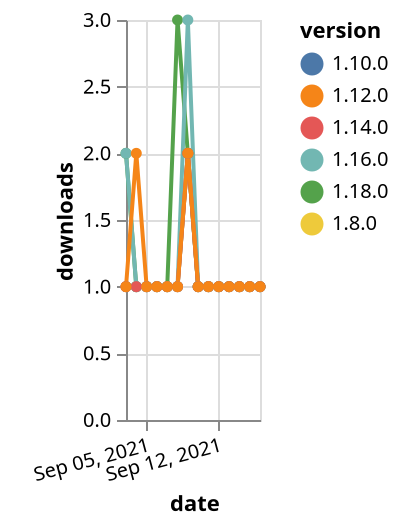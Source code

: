 {"$schema": "https://vega.github.io/schema/vega-lite/v5.json", "description": "A simple bar chart with embedded data.", "data": {"values": [{"date": "2021-09-03", "total": 129, "delta": 2, "version": "1.18.0"}, {"date": "2021-09-04", "total": 130, "delta": 1, "version": "1.18.0"}, {"date": "2021-09-05", "total": 131, "delta": 1, "version": "1.18.0"}, {"date": "2021-09-06", "total": 132, "delta": 1, "version": "1.18.0"}, {"date": "2021-09-07", "total": 133, "delta": 1, "version": "1.18.0"}, {"date": "2021-09-08", "total": 136, "delta": 3, "version": "1.18.0"}, {"date": "2021-09-09", "total": 138, "delta": 2, "version": "1.18.0"}, {"date": "2021-09-10", "total": 139, "delta": 1, "version": "1.18.0"}, {"date": "2021-09-11", "total": 140, "delta": 1, "version": "1.18.0"}, {"date": "2021-09-12", "total": 141, "delta": 1, "version": "1.18.0"}, {"date": "2021-09-13", "total": 142, "delta": 1, "version": "1.18.0"}, {"date": "2021-09-14", "total": 143, "delta": 1, "version": "1.18.0"}, {"date": "2021-09-15", "total": 144, "delta": 1, "version": "1.18.0"}, {"date": "2021-09-16", "total": 145, "delta": 1, "version": "1.18.0"}, {"date": "2021-09-03", "total": 260, "delta": 1, "version": "1.8.0"}, {"date": "2021-09-04", "total": 261, "delta": 1, "version": "1.8.0"}, {"date": "2021-09-05", "total": 262, "delta": 1, "version": "1.8.0"}, {"date": "2021-09-06", "total": 263, "delta": 1, "version": "1.8.0"}, {"date": "2021-09-07", "total": 264, "delta": 1, "version": "1.8.0"}, {"date": "2021-09-08", "total": 265, "delta": 1, "version": "1.8.0"}, {"date": "2021-09-09", "total": 267, "delta": 2, "version": "1.8.0"}, {"date": "2021-09-10", "total": 268, "delta": 1, "version": "1.8.0"}, {"date": "2021-09-11", "total": 269, "delta": 1, "version": "1.8.0"}, {"date": "2021-09-12", "total": 270, "delta": 1, "version": "1.8.0"}, {"date": "2021-09-13", "total": 271, "delta": 1, "version": "1.8.0"}, {"date": "2021-09-14", "total": 272, "delta": 1, "version": "1.8.0"}, {"date": "2021-09-15", "total": 273, "delta": 1, "version": "1.8.0"}, {"date": "2021-09-16", "total": 274, "delta": 1, "version": "1.8.0"}, {"date": "2021-09-03", "total": 213, "delta": 1, "version": "1.10.0"}, {"date": "2021-09-04", "total": 214, "delta": 1, "version": "1.10.0"}, {"date": "2021-09-05", "total": 215, "delta": 1, "version": "1.10.0"}, {"date": "2021-09-06", "total": 216, "delta": 1, "version": "1.10.0"}, {"date": "2021-09-07", "total": 217, "delta": 1, "version": "1.10.0"}, {"date": "2021-09-08", "total": 218, "delta": 1, "version": "1.10.0"}, {"date": "2021-09-09", "total": 220, "delta": 2, "version": "1.10.0"}, {"date": "2021-09-10", "total": 221, "delta": 1, "version": "1.10.0"}, {"date": "2021-09-11", "total": 222, "delta": 1, "version": "1.10.0"}, {"date": "2021-09-12", "total": 223, "delta": 1, "version": "1.10.0"}, {"date": "2021-09-13", "total": 224, "delta": 1, "version": "1.10.0"}, {"date": "2021-09-14", "total": 225, "delta": 1, "version": "1.10.0"}, {"date": "2021-09-15", "total": 226, "delta": 1, "version": "1.10.0"}, {"date": "2021-09-16", "total": 227, "delta": 1, "version": "1.10.0"}, {"date": "2021-09-03", "total": 205, "delta": 2, "version": "1.16.0"}, {"date": "2021-09-04", "total": 206, "delta": 1, "version": "1.16.0"}, {"date": "2021-09-05", "total": 207, "delta": 1, "version": "1.16.0"}, {"date": "2021-09-06", "total": 208, "delta": 1, "version": "1.16.0"}, {"date": "2021-09-07", "total": 209, "delta": 1, "version": "1.16.0"}, {"date": "2021-09-08", "total": 210, "delta": 1, "version": "1.16.0"}, {"date": "2021-09-09", "total": 213, "delta": 3, "version": "1.16.0"}, {"date": "2021-09-10", "total": 214, "delta": 1, "version": "1.16.0"}, {"date": "2021-09-11", "total": 215, "delta": 1, "version": "1.16.0"}, {"date": "2021-09-12", "total": 216, "delta": 1, "version": "1.16.0"}, {"date": "2021-09-13", "total": 217, "delta": 1, "version": "1.16.0"}, {"date": "2021-09-14", "total": 218, "delta": 1, "version": "1.16.0"}, {"date": "2021-09-15", "total": 219, "delta": 1, "version": "1.16.0"}, {"date": "2021-09-16", "total": 220, "delta": 1, "version": "1.16.0"}, {"date": "2021-09-03", "total": 180, "delta": 1, "version": "1.14.0"}, {"date": "2021-09-04", "total": 181, "delta": 1, "version": "1.14.0"}, {"date": "2021-09-05", "total": 182, "delta": 1, "version": "1.14.0"}, {"date": "2021-09-06", "total": 183, "delta": 1, "version": "1.14.0"}, {"date": "2021-09-07", "total": 184, "delta": 1, "version": "1.14.0"}, {"date": "2021-09-08", "total": 185, "delta": 1, "version": "1.14.0"}, {"date": "2021-09-09", "total": 187, "delta": 2, "version": "1.14.0"}, {"date": "2021-09-10", "total": 188, "delta": 1, "version": "1.14.0"}, {"date": "2021-09-11", "total": 189, "delta": 1, "version": "1.14.0"}, {"date": "2021-09-12", "total": 190, "delta": 1, "version": "1.14.0"}, {"date": "2021-09-13", "total": 191, "delta": 1, "version": "1.14.0"}, {"date": "2021-09-14", "total": 192, "delta": 1, "version": "1.14.0"}, {"date": "2021-09-15", "total": 193, "delta": 1, "version": "1.14.0"}, {"date": "2021-09-16", "total": 194, "delta": 1, "version": "1.14.0"}, {"date": "2021-09-03", "total": 204, "delta": 1, "version": "1.12.0"}, {"date": "2021-09-04", "total": 206, "delta": 2, "version": "1.12.0"}, {"date": "2021-09-05", "total": 207, "delta": 1, "version": "1.12.0"}, {"date": "2021-09-06", "total": 208, "delta": 1, "version": "1.12.0"}, {"date": "2021-09-07", "total": 209, "delta": 1, "version": "1.12.0"}, {"date": "2021-09-08", "total": 210, "delta": 1, "version": "1.12.0"}, {"date": "2021-09-09", "total": 212, "delta": 2, "version": "1.12.0"}, {"date": "2021-09-10", "total": 213, "delta": 1, "version": "1.12.0"}, {"date": "2021-09-11", "total": 214, "delta": 1, "version": "1.12.0"}, {"date": "2021-09-12", "total": 215, "delta": 1, "version": "1.12.0"}, {"date": "2021-09-13", "total": 216, "delta": 1, "version": "1.12.0"}, {"date": "2021-09-14", "total": 217, "delta": 1, "version": "1.12.0"}, {"date": "2021-09-15", "total": 218, "delta": 1, "version": "1.12.0"}, {"date": "2021-09-16", "total": 219, "delta": 1, "version": "1.12.0"}]}, "width": "container", "mark": {"type": "line", "point": {"filled": true}}, "encoding": {"x": {"field": "date", "type": "temporal", "timeUnit": "yearmonthdate", "title": "date", "axis": {"labelAngle": -15}}, "y": {"field": "delta", "type": "quantitative", "title": "downloads"}, "color": {"field": "version", "type": "nominal"}, "tooltip": {"field": "delta"}}}